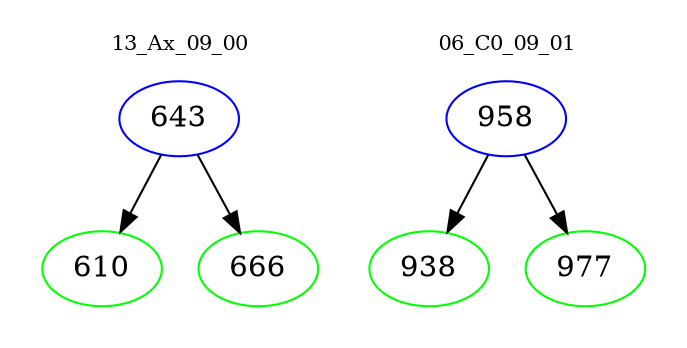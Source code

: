 digraph{
subgraph cluster_0 {
color = white
label = "13_Ax_09_00";
fontsize=10;
T0_643 [label="643", color="blue"]
T0_643 -> T0_610 [color="black"]
T0_610 [label="610", color="green"]
T0_643 -> T0_666 [color="black"]
T0_666 [label="666", color="green"]
}
subgraph cluster_1 {
color = white
label = "06_C0_09_01";
fontsize=10;
T1_958 [label="958", color="blue"]
T1_958 -> T1_938 [color="black"]
T1_938 [label="938", color="green"]
T1_958 -> T1_977 [color="black"]
T1_977 [label="977", color="green"]
}
}
